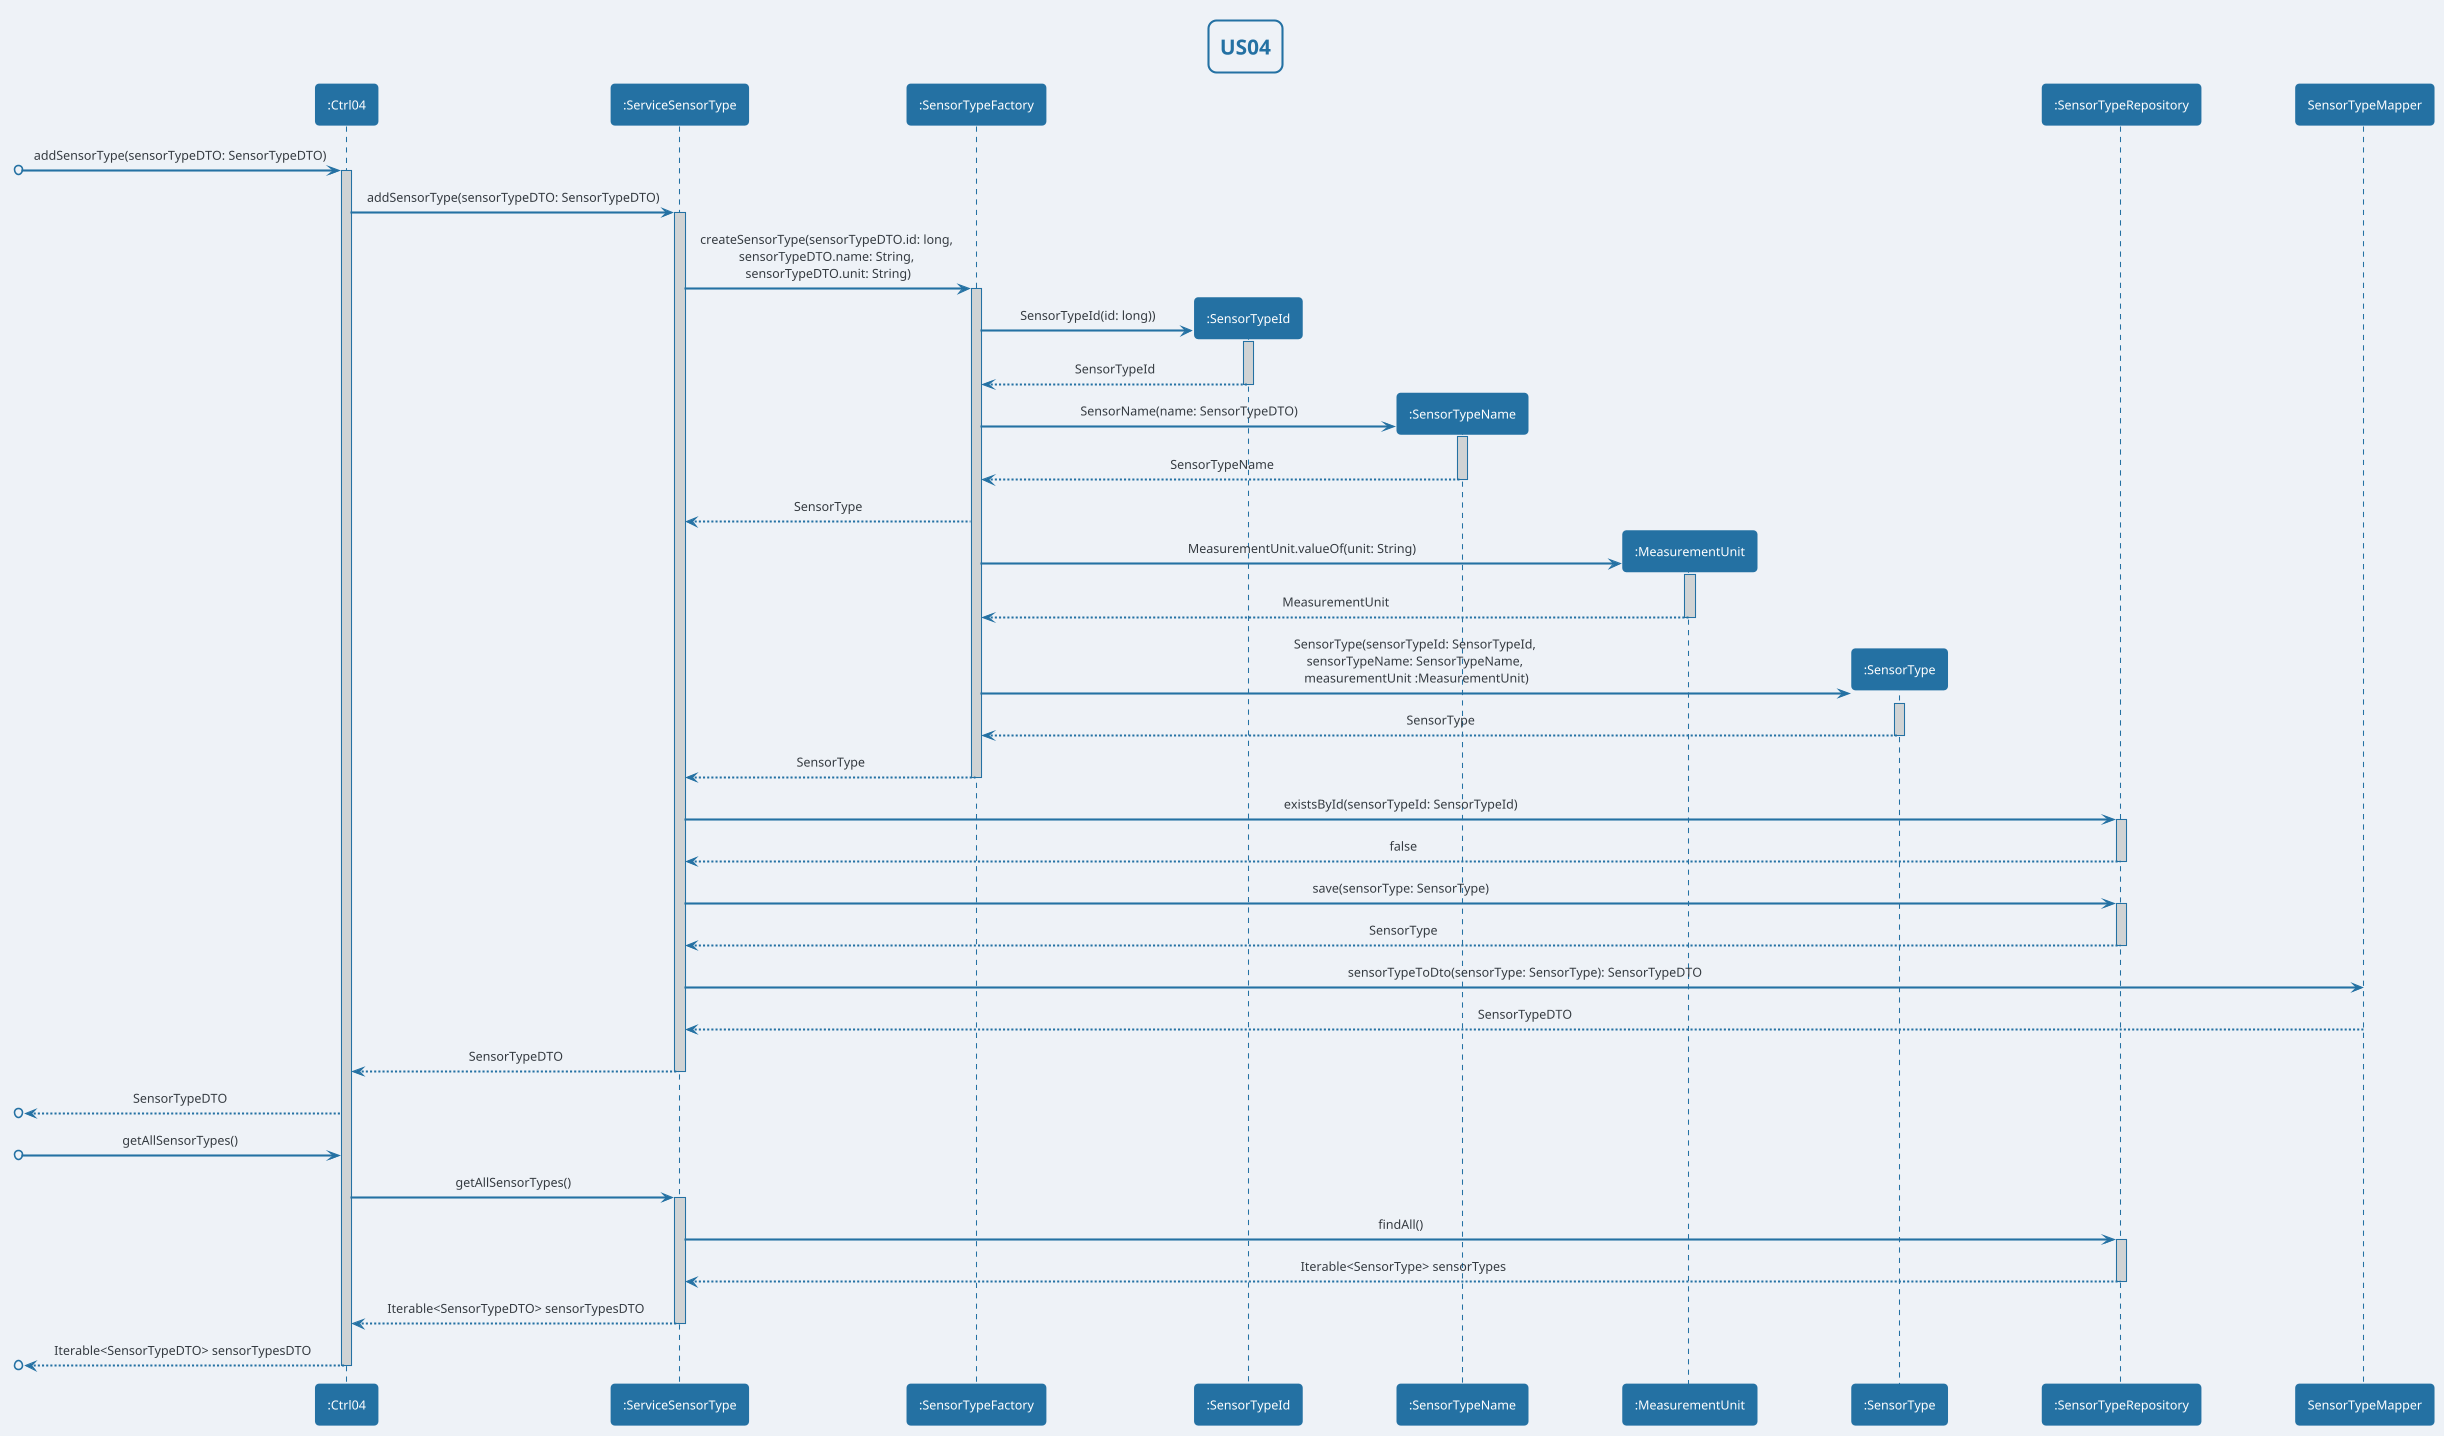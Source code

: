 @startuml
!theme cerulean
skinparam backgroundColor #EEF2F7
skinparam titleBorderRoundCorner 15
skinparam titleBorderThickness 2
skinparam titleBorderColor #2471A3
skinparam titleFontColor #2471A3
skinparam sequenceArrowThickness 2
skinparam defaultTextAlignment center
skinparam sequenceParticipantBorderThickness 2
skinparam sequenceParticipantFontColor white
skinparam sequenceLifeLineBorderColor #2471A3
skinparam sequenceLifeLineBorderThickness 1.5
skinparam sequenceParticipantBackgroundColor #2471A3
skinparam sequenceParticipantBorderColor #2471A3
skinparam ArrowColor #2471A3
skinparam ArrowThickness 2
skinparam sequenceLifeLineBackgroundColor #D0D3D4

participant ":Ctrl04" as Ctrl04
participant ":ServiceSensorType" as ServiceSensorType
participant ":SensorTypeFactory" as SensorTypeFactory
participant ":SensorTypeId" as SensorTypeId
participant ":SensorTypeName" as SensorTypeName
participant ":MeasurementUnit" as MeasurementUnit
participant ":SensorType" as SensorType
participant ":SensorTypeRepository" as SensorTypeRepository

title US04

'ref over Ctrl04 : US3A: to List Rooms

[o-> Ctrl04: addSensorType(sensorTypeDTO: SensorTypeDTO)
activate Ctrl04
Ctrl04 -> ServiceSensorType: addSensorType(sensorTypeDTO: SensorTypeDTO)
activate ServiceSensorType

ServiceSensorType -> SensorTypeFactory: createSensorType(sensorTypeDTO.id: long, \nsensorTypeDTO.name: String, \nsensorTypeDTO.unit: String)
activate SensorTypeFactory

SensorTypeFactory -> SensorTypeId**: SensorTypeId(id: long))
activate SensorTypeId
SensorTypeId --> SensorTypeFactory: SensorTypeId
deactivate SensorTypeId

SensorTypeFactory -> SensorTypeName**: SensorName(name: SensorTypeDTO)
activate SensorTypeName
SensorTypeName --> SensorTypeFactory: SensorTypeName
deactivate SensorTypeName
SensorTypeFactory --> ServiceSensorType: SensorType

SensorTypeFactory -> MeasurementUnit**: MeasurementUnit.valueOf(unit: String)
activate MeasurementUnit
MeasurementUnit --> SensorTypeFactory: MeasurementUnit
deactivate MeasurementUnit

SensorTypeFactory -> SensorType**: SensorType(sensorTypeId: SensorTypeId, \nsensorTypeName: SensorTypeName, \nmeasurementUnit :MeasurementUnit)
activate SensorType
SensorType --> SensorTypeFactory: SensorType
deactivate SensorType

SensorTypeFactory --> ServiceSensorType: SensorType
deactivate SensorTypeFactory

ServiceSensorType -> SensorTypeRepository: existsById(sensorTypeId: SensorTypeId)
activate SensorTypeRepository
SensorTypeRepository --> ServiceSensorType: false
deactivate SensorTypeRepository


ServiceSensorType -> SensorTypeRepository: save(sensorType: SensorType)
activate SensorTypeRepository
SensorTypeRepository --> ServiceSensorType: SensorType
deactivate SensorTypeRepository

ServiceSensorType -> SensorTypeMapper: sensorTypeToDto(sensorType: SensorType): SensorTypeDTO
SensorTypeMapper --> ServiceSensorType: SensorTypeDTO

ServiceSensorType --> Ctrl04: SensorTypeDTO
deactivate ServiceSensorType
[o<-- Ctrl04 : SensorTypeDTO

[o-> Ctrl04: getAllSensorTypes()
Ctrl04 -> ServiceSensorType: getAllSensorTypes()
activate ServiceSensorType
ServiceSensorType -> SensorTypeRepository: findAll()
activate SensorTypeRepository
SensorTypeRepository --> ServiceSensorType: Iterable<SensorType> sensorTypes
deactivate SensorTypeRepository

ServiceSensorType --> Ctrl04: Iterable<SensorTypeDTO> sensorTypesDTO
deactivate ServiceSensorType
[o<-- Ctrl04: Iterable<SensorTypeDTO> sensorTypesDTO
deactivate Ctrl04

@enduml